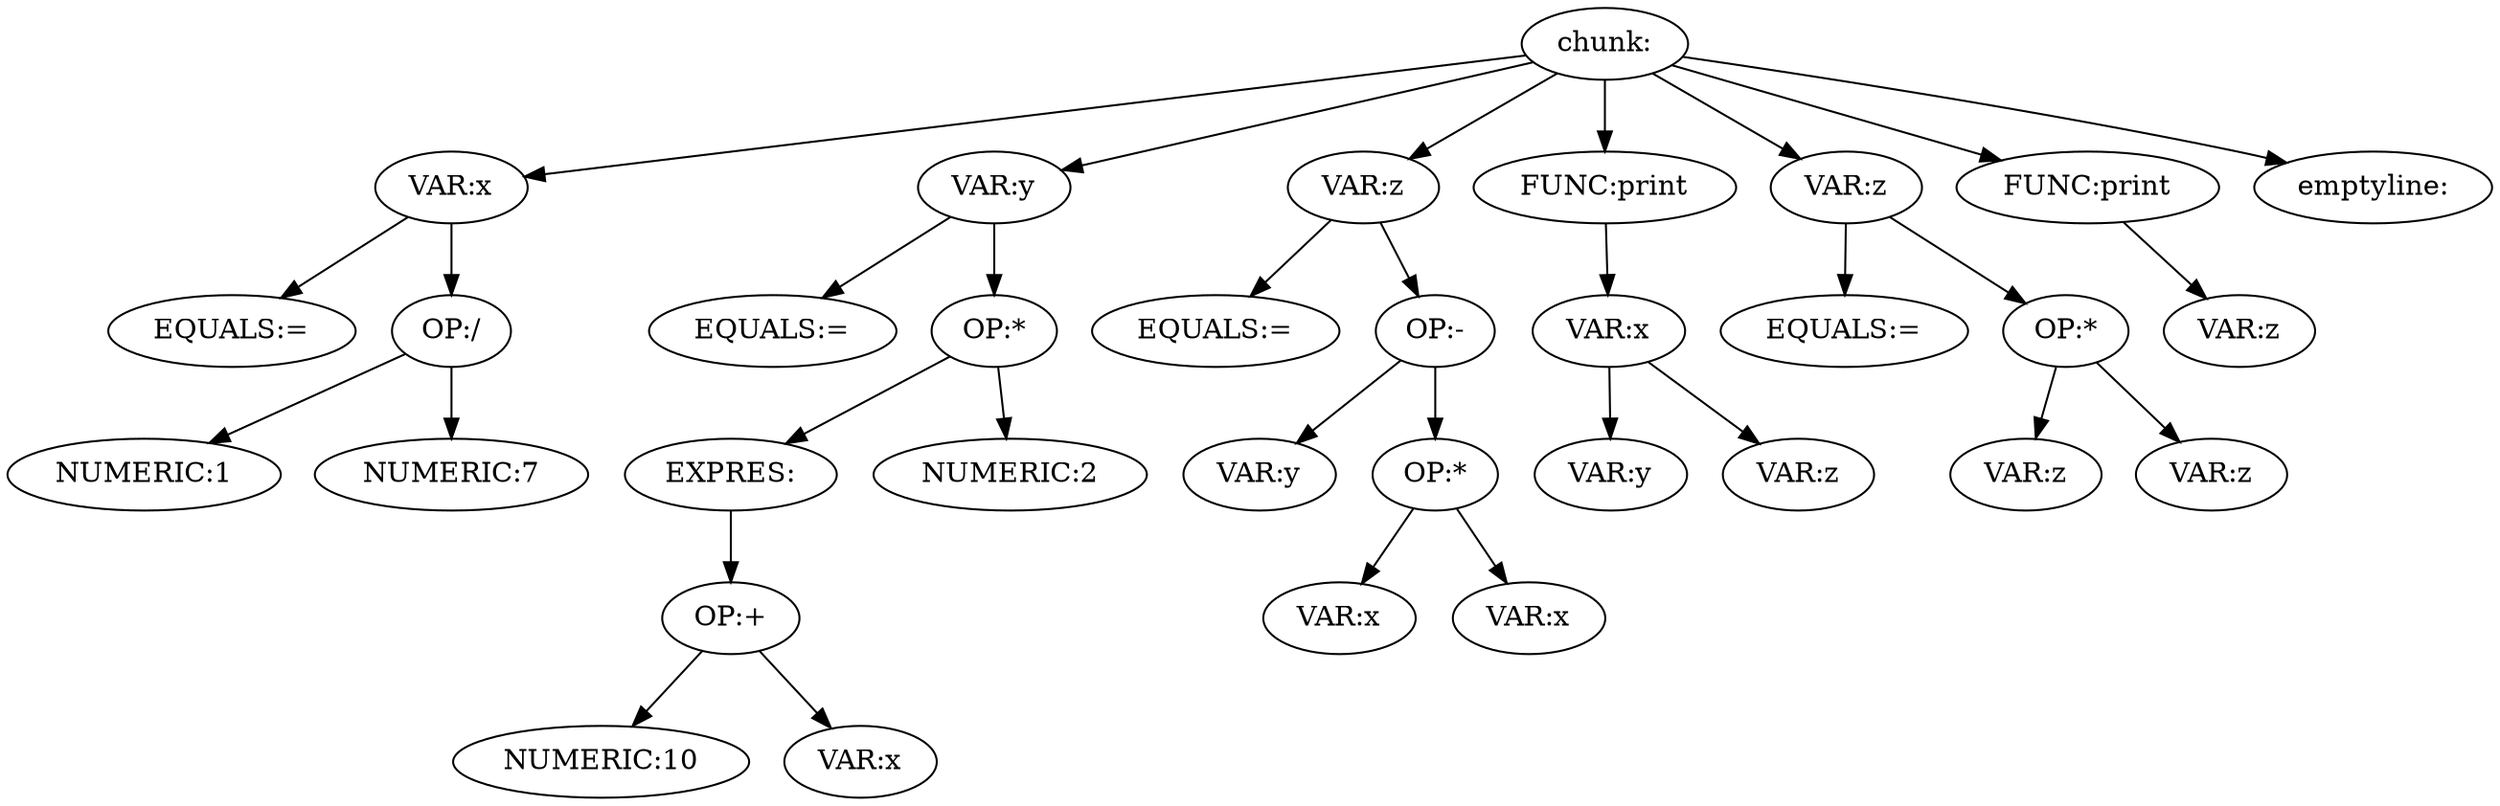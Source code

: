 digraph {
5 [label="chunk:"];
0 [label="VAR:x"];
1 [label="EQUALS:="];
0 -> 1;
4 [label="OP:/"];
2 [label="NUMERIC:1"];
4 -> 2;
3 [label="NUMERIC:7"];
4 -> 3;
0 -> 4;
5 -> 0;
6 [label="VAR:y"];
7 [label="EQUALS:="];
6 -> 7;
13 [label="OP:*"];
11 [label="EXPRES:"];
10 [label="OP:+"];
8 [label="NUMERIC:10"];
10 -> 8;
9 [label="VAR:x"];
10 -> 9;
11 -> 10;
13 -> 11;
12 [label="NUMERIC:2"];
13 -> 12;
6 -> 13;
5 -> 6;
14 [label="VAR:z"];
15 [label="EQUALS:="];
14 -> 15;
20 [label="OP:-"];
16 [label="VAR:y"];
20 -> 16;
19 [label="OP:*"];
17 [label="VAR:x"];
19 -> 17;
18 [label="VAR:x"];
19 -> 18;
20 -> 19;
14 -> 20;
5 -> 14;
24 [label="FUNC:print"];
21 [label="VAR:x"];
22 [label="VAR:y"];
21 -> 22;
23 [label="VAR:z"];
21 -> 23;
24 -> 21;
5 -> 24;
25 [label="VAR:z"];
26 [label="EQUALS:="];
25 -> 26;
29 [label="OP:*"];
27 [label="VAR:z"];
29 -> 27;
28 [label="VAR:z"];
29 -> 28;
25 -> 29;
5 -> 25;
31 [label="FUNC:print"];
30 [label="VAR:z"];
31 -> 30;
5 -> 31;
32 [label="emptyline:"];
5 -> 32;
}
